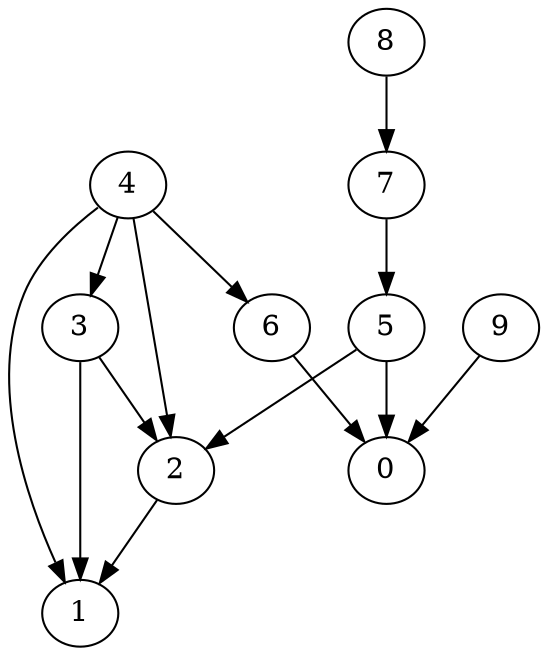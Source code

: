 digraph G {
  graph [splines=true overlap=false]
  node  [shape=ellipse, width=0.3, height=0.3]
  0 [label="0"];
  1 [label="1"];
  2 [label="2"];
  3 [label="3"];
  4 [label="4"];
  5 [label="5"];
  6 [label="6"];
  7 [label="7"];
  8 [label="8"];
  9 [label="9"];
  2 -> 1;
  3 -> 1;
  3 -> 2;
  4 -> 1;
  4 -> 2;
  4 -> 3;
  4 -> 6;
  5 -> 0;
  5 -> 2;
  6 -> 0;
  7 -> 5;
  8 -> 7;
  9 -> 0;
}
